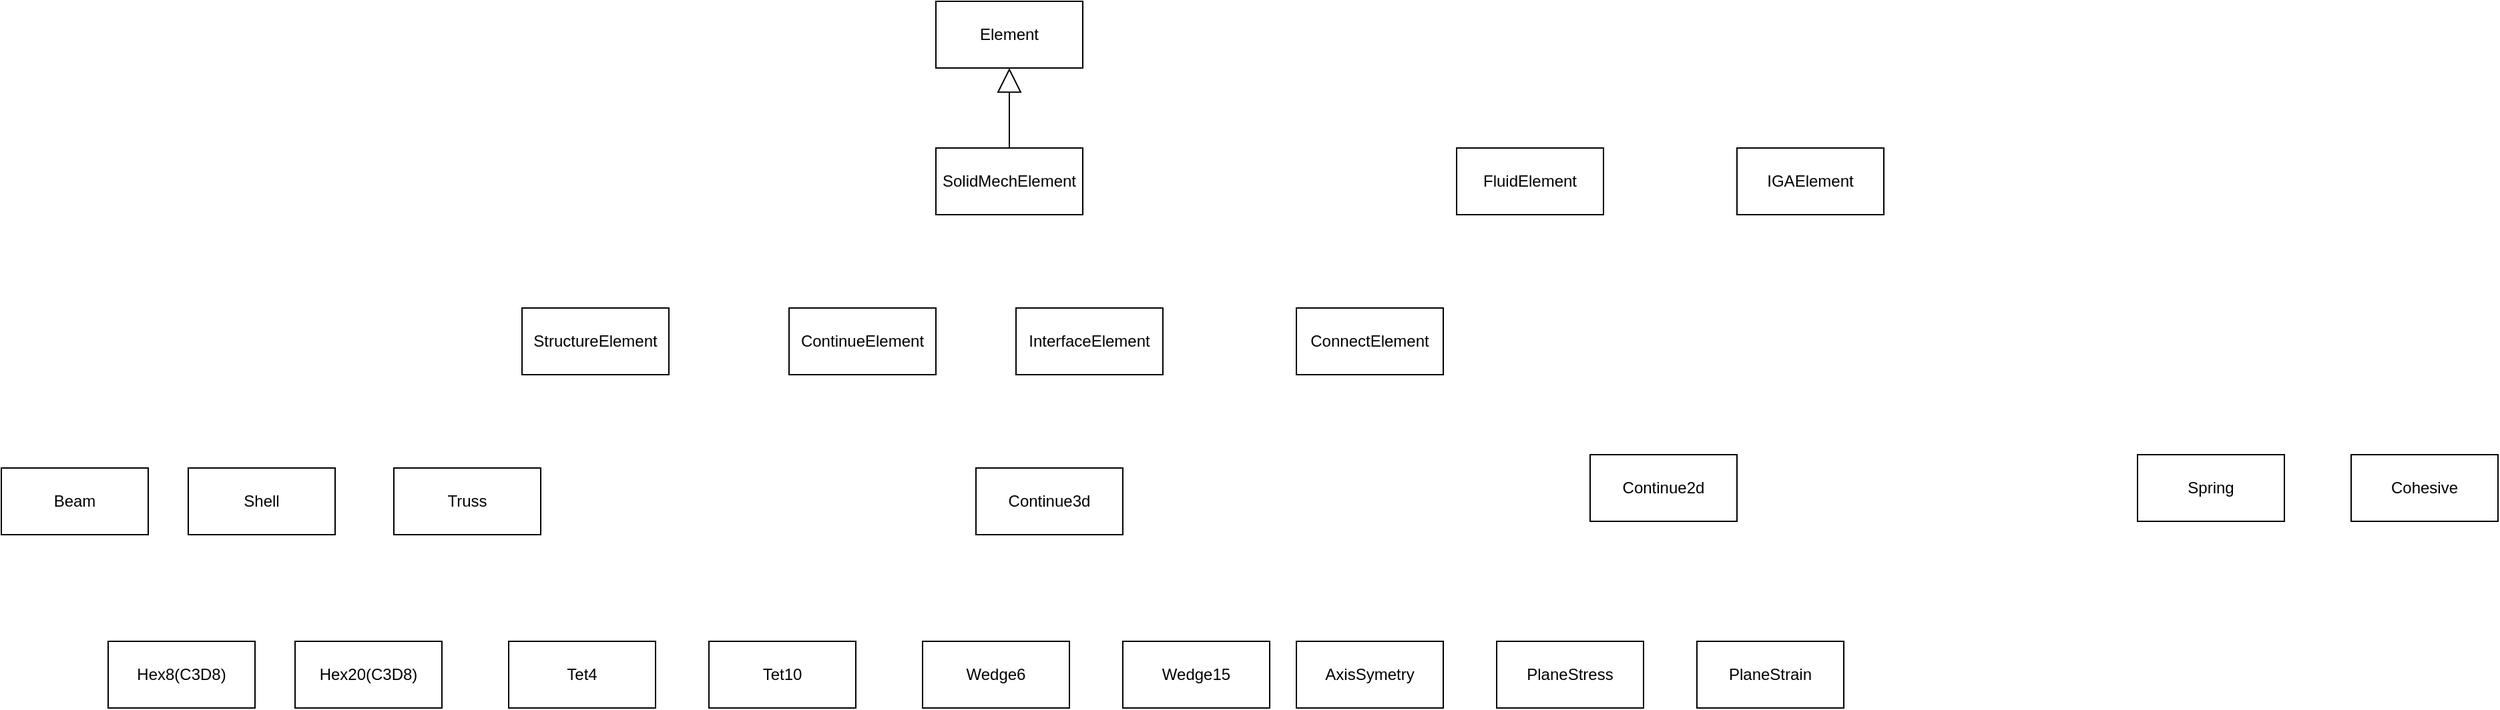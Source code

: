 <mxfile version="27.1.6">
  <diagram name="第 1 页" id="YgkcfV60Ojqq10pjQpov">
    <mxGraphModel dx="1519" dy="845" grid="1" gridSize="10" guides="1" tooltips="1" connect="1" arrows="1" fold="1" page="1" pageScale="1" pageWidth="827" pageHeight="1169" math="0" shadow="0">
      <root>
        <mxCell id="0" />
        <mxCell id="1" parent="0" />
        <mxCell id="QTPdsgRYvjniVhm_lAUI-4" value="Element" style="html=1;whiteSpace=wrap;" vertex="1" parent="1">
          <mxGeometry x="710" y="10" width="110" height="50" as="geometry" />
        </mxCell>
        <mxCell id="QTPdsgRYvjniVhm_lAUI-5" value="SolidMechElement" style="html=1;whiteSpace=wrap;" vertex="1" parent="1">
          <mxGeometry x="710" y="120" width="110" height="50" as="geometry" />
        </mxCell>
        <mxCell id="QTPdsgRYvjniVhm_lAUI-8" value="StructureElement" style="html=1;whiteSpace=wrap;" vertex="1" parent="1">
          <mxGeometry x="400" y="240" width="110" height="50" as="geometry" />
        </mxCell>
        <mxCell id="QTPdsgRYvjniVhm_lAUI-9" value="ContinueElement" style="html=1;whiteSpace=wrap;" vertex="1" parent="1">
          <mxGeometry x="600" y="240" width="110" height="50" as="geometry" />
        </mxCell>
        <mxCell id="QTPdsgRYvjniVhm_lAUI-10" value="Beam" style="html=1;whiteSpace=wrap;" vertex="1" parent="1">
          <mxGeometry x="10" y="360" width="110" height="50" as="geometry" />
        </mxCell>
        <mxCell id="QTPdsgRYvjniVhm_lAUI-11" value="Shell" style="html=1;whiteSpace=wrap;" vertex="1" parent="1">
          <mxGeometry x="150" y="360" width="110" height="50" as="geometry" />
        </mxCell>
        <mxCell id="QTPdsgRYvjniVhm_lAUI-12" value="Truss" style="html=1;whiteSpace=wrap;" vertex="1" parent="1">
          <mxGeometry x="304" y="360" width="110" height="50" as="geometry" />
        </mxCell>
        <mxCell id="QTPdsgRYvjniVhm_lAUI-13" value="ConnectElement" style="html=1;whiteSpace=wrap;" vertex="1" parent="1">
          <mxGeometry x="980" y="240" width="110" height="50" as="geometry" />
        </mxCell>
        <mxCell id="QTPdsgRYvjniVhm_lAUI-14" value="InterfaceElement" style="html=1;whiteSpace=wrap;" vertex="1" parent="1">
          <mxGeometry x="770" y="240" width="110" height="50" as="geometry" />
        </mxCell>
        <mxCell id="QTPdsgRYvjniVhm_lAUI-15" value="Spring" style="html=1;whiteSpace=wrap;" vertex="1" parent="1">
          <mxGeometry x="1610" y="350" width="110" height="50" as="geometry" />
        </mxCell>
        <mxCell id="QTPdsgRYvjniVhm_lAUI-16" value="Cohesive" style="html=1;whiteSpace=wrap;" vertex="1" parent="1">
          <mxGeometry x="1770" y="350" width="110" height="50" as="geometry" />
        </mxCell>
        <mxCell id="QTPdsgRYvjniVhm_lAUI-17" value="Hex8(C3D8)" style="html=1;whiteSpace=wrap;" vertex="1" parent="1">
          <mxGeometry x="90" y="490" width="110" height="50" as="geometry" />
        </mxCell>
        <mxCell id="QTPdsgRYvjniVhm_lAUI-19" value="Hex20(C3D8)" style="html=1;whiteSpace=wrap;" vertex="1" parent="1">
          <mxGeometry x="230" y="490" width="110" height="50" as="geometry" />
        </mxCell>
        <mxCell id="QTPdsgRYvjniVhm_lAUI-20" value="Tet4" style="html=1;whiteSpace=wrap;" vertex="1" parent="1">
          <mxGeometry x="390" y="490" width="110" height="50" as="geometry" />
        </mxCell>
        <mxCell id="QTPdsgRYvjniVhm_lAUI-21" value="Tet10" style="html=1;whiteSpace=wrap;" vertex="1" parent="1">
          <mxGeometry x="540" y="490" width="110" height="50" as="geometry" />
        </mxCell>
        <mxCell id="QTPdsgRYvjniVhm_lAUI-22" value="Wedge6" style="html=1;whiteSpace=wrap;" vertex="1" parent="1">
          <mxGeometry x="700" y="490" width="110" height="50" as="geometry" />
        </mxCell>
        <mxCell id="QTPdsgRYvjniVhm_lAUI-23" value="Wedge15" style="html=1;whiteSpace=wrap;" vertex="1" parent="1">
          <mxGeometry x="850" y="490" width="110" height="50" as="geometry" />
        </mxCell>
        <mxCell id="QTPdsgRYvjniVhm_lAUI-24" value="Continue3d" style="html=1;whiteSpace=wrap;" vertex="1" parent="1">
          <mxGeometry x="740" y="360" width="110" height="50" as="geometry" />
        </mxCell>
        <mxCell id="QTPdsgRYvjniVhm_lAUI-25" value="Continue2d" style="html=1;whiteSpace=wrap;" vertex="1" parent="1">
          <mxGeometry x="1200" y="350" width="110" height="50" as="geometry" />
        </mxCell>
        <mxCell id="QTPdsgRYvjniVhm_lAUI-26" value="AxisSymetry" style="html=1;whiteSpace=wrap;" vertex="1" parent="1">
          <mxGeometry x="980" y="490" width="110" height="50" as="geometry" />
        </mxCell>
        <mxCell id="QTPdsgRYvjniVhm_lAUI-27" value="PlaneStress" style="html=1;whiteSpace=wrap;" vertex="1" parent="1">
          <mxGeometry x="1130" y="490" width="110" height="50" as="geometry" />
        </mxCell>
        <mxCell id="QTPdsgRYvjniVhm_lAUI-28" value="PlaneStrain" style="html=1;whiteSpace=wrap;" vertex="1" parent="1">
          <mxGeometry x="1280" y="490" width="110" height="50" as="geometry" />
        </mxCell>
        <mxCell id="QTPdsgRYvjniVhm_lAUI-30" value="" style="endArrow=block;endSize=16;endFill=0;html=1;rounded=0;exitX=0.5;exitY=0;exitDx=0;exitDy=0;" edge="1" parent="1" source="QTPdsgRYvjniVhm_lAUI-5" target="QTPdsgRYvjniVhm_lAUI-4">
          <mxGeometry width="160" relative="1" as="geometry">
            <mxPoint x="670" y="380" as="sourcePoint" />
            <mxPoint x="830" y="380" as="targetPoint" />
          </mxGeometry>
        </mxCell>
        <mxCell id="QTPdsgRYvjniVhm_lAUI-34" value="FluidElement" style="html=1;whiteSpace=wrap;" vertex="1" parent="1">
          <mxGeometry x="1100" y="120" width="110" height="50" as="geometry" />
        </mxCell>
        <mxCell id="QTPdsgRYvjniVhm_lAUI-35" value="IGAElement" style="html=1;whiteSpace=wrap;" vertex="1" parent="1">
          <mxGeometry x="1310" y="120" width="110" height="50" as="geometry" />
        </mxCell>
      </root>
    </mxGraphModel>
  </diagram>
</mxfile>
